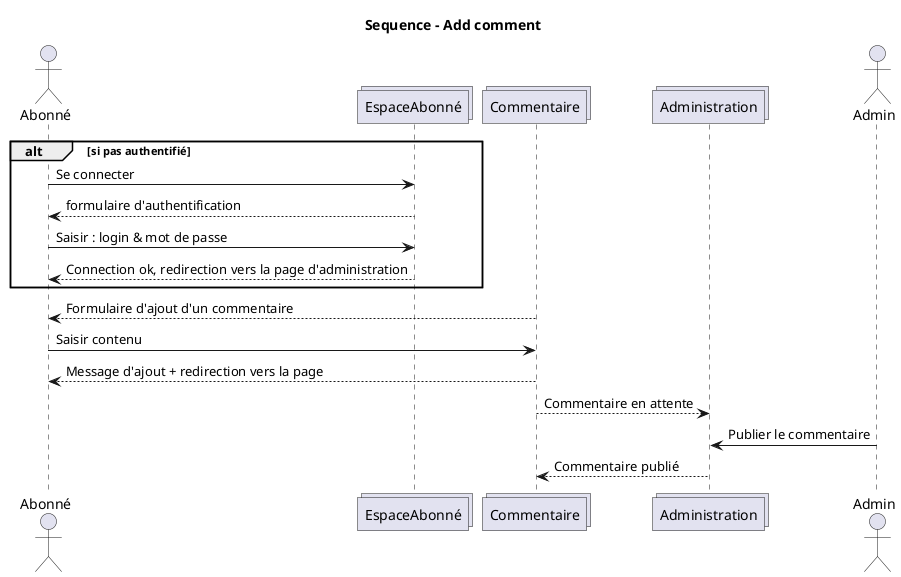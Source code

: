 @startuml
title Sequence - Add comment
actor Abonné
collections EspaceAbonné 
collections Commentaire
collections Administration
actor Admin
alt si pas authentifié
Abonné -> EspaceAbonné : Se connecter
EspaceAbonné --> Abonné : formulaire d'authentification
Abonné -> EspaceAbonné : Saisir : login & mot de passe
EspaceAbonné --> Abonné : Connection ok, redirection vers la page d'administration
end
Commentaire --> Abonné : Formulaire d'ajout d'un commentaire
Abonné -> Commentaire : Saisir contenu
Commentaire --> Abonné : Message d'ajout + redirection vers la page
Commentaire --> Administration : Commentaire en attente
Admin -> Administration : Publier le commentaire
Administration --> Commentaire : Commentaire publié
@enduml